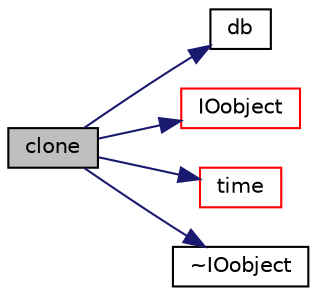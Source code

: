 digraph "clone"
{
  bgcolor="transparent";
  edge [fontname="Helvetica",fontsize="10",labelfontname="Helvetica",labelfontsize="10"];
  node [fontname="Helvetica",fontsize="10",shape=record];
  rankdir="LR";
  Node1 [label="clone",height=0.2,width=0.4,color="black", fillcolor="grey75", style="filled", fontcolor="black"];
  Node1 -> Node2 [color="midnightblue",fontsize="10",style="solid",fontname="Helvetica"];
  Node2 [label="db",height=0.2,width=0.4,color="black",URL="$a01203.html#adf469b34fcd0250cef43ac4ce3f153ab",tooltip="Return the local objectRegistry. "];
  Node1 -> Node3 [color="midnightblue",fontsize="10",style="solid",fontname="Helvetica"];
  Node3 [label="IOobject",height=0.2,width=0.4,color="red",URL="$a01203.html#a685873fbbf7ab615e064d2bd0928f09b",tooltip="Construct from name, instance, registry, io options. "];
  Node1 -> Node4 [color="midnightblue",fontsize="10",style="solid",fontname="Helvetica"];
  Node4 [label="time",height=0.2,width=0.4,color="red",URL="$a01203.html#ab5a56b597db315d880e81c09a4341244",tooltip="Return time. "];
  Node1 -> Node5 [color="midnightblue",fontsize="10",style="solid",fontname="Helvetica"];
  Node5 [label="~IOobject",height=0.2,width=0.4,color="black",URL="$a01203.html#aed53d09aa3bee44dfca7748fb2c1af66",tooltip="Destructor. "];
}
